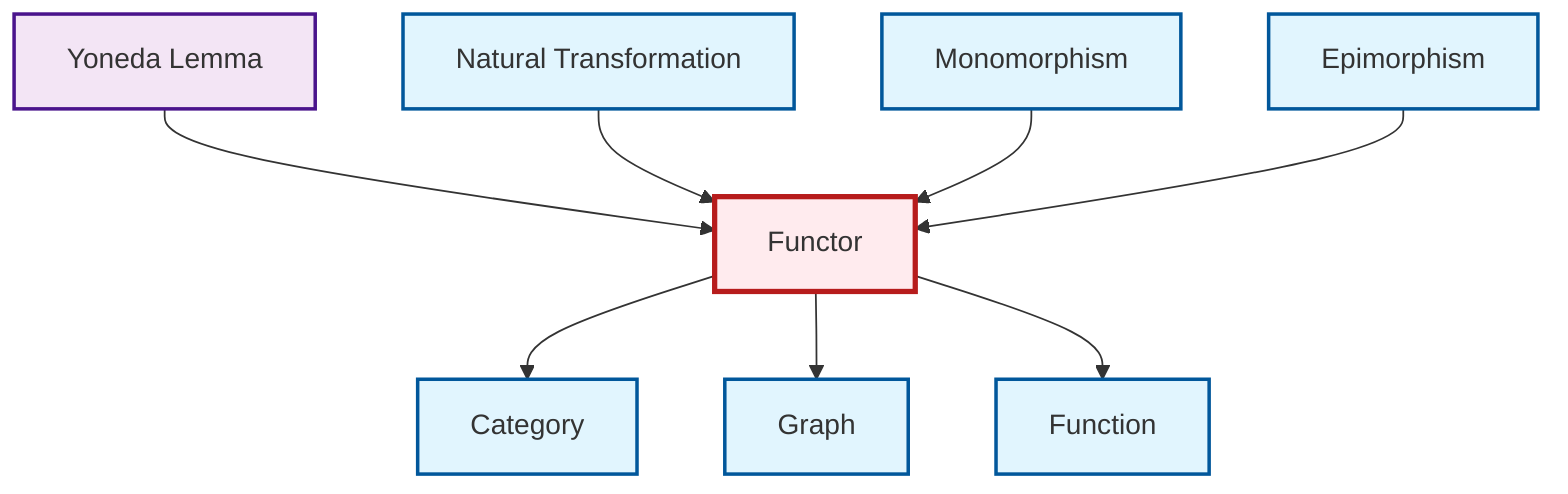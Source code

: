 graph TD
    classDef definition fill:#e1f5fe,stroke:#01579b,stroke-width:2px
    classDef theorem fill:#f3e5f5,stroke:#4a148c,stroke-width:2px
    classDef axiom fill:#fff3e0,stroke:#e65100,stroke-width:2px
    classDef example fill:#e8f5e9,stroke:#1b5e20,stroke-width:2px
    classDef current fill:#ffebee,stroke:#b71c1c,stroke-width:3px
    def-category["Category"]:::definition
    def-functor["Functor"]:::definition
    def-graph["Graph"]:::definition
    thm-yoneda["Yoneda Lemma"]:::theorem
    def-monomorphism["Monomorphism"]:::definition
    def-epimorphism["Epimorphism"]:::definition
    def-function["Function"]:::definition
    def-natural-transformation["Natural Transformation"]:::definition
    thm-yoneda --> def-functor
    def-natural-transformation --> def-functor
    def-functor --> def-category
    def-monomorphism --> def-functor
    def-epimorphism --> def-functor
    def-functor --> def-graph
    def-functor --> def-function
    class def-functor current